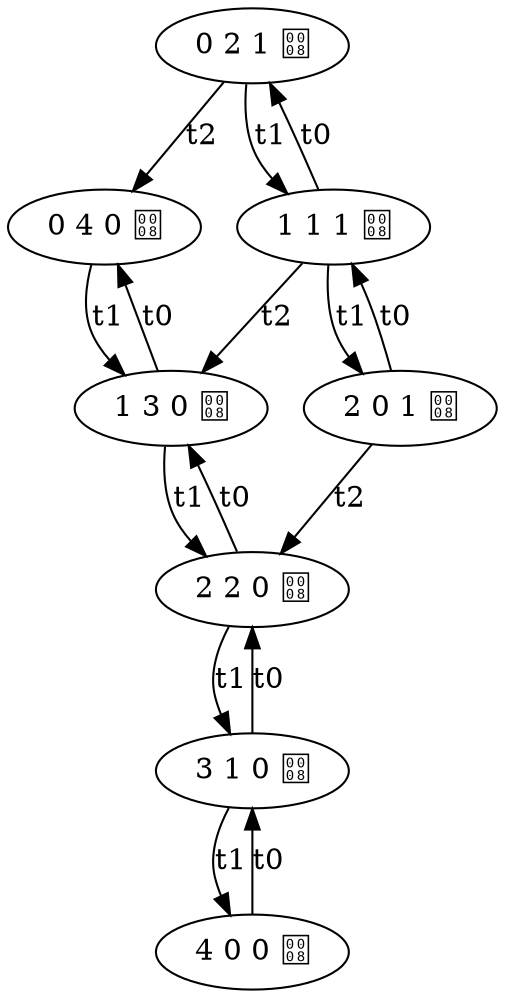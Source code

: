 digraph G {
"0 2 1 " -> "0 4 0 " [label="t2"];
"0 2 1 " -> "1 1 1 " [label="t1"];
"0 4 0 " -> "1 3 0 " [label="t1"];
"1 1 1 " -> "0 2 1 " [label="t0"];
"1 1 1 " -> "1 3 0 " [label="t2"];
"1 1 1 " -> "2 0 1 " [label="t1"];
"1 3 0 " -> "0 4 0 " [label="t0"];
"1 3 0 " -> "2 2 0 " [label="t1"];
"2 0 1 " -> "1 1 1 " [label="t0"];
"2 0 1 " -> "2 2 0 " [label="t2"];
"2 2 0 " -> "1 3 0 " [label="t0"];
"2 2 0 " -> "3 1 0 " [label="t1"];
"3 1 0 " -> "2 2 0 " [label="t0"];
"3 1 0 " -> "4 0 0 " [label="t1"];
"4 0 0 " -> "3 1 0 " [label="t0"];
}